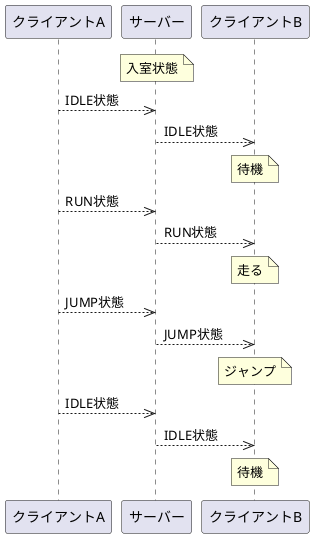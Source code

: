 @startuml
'https://plantuml.com/sequence-diagram
participant クライアントA
participant サーバー
participant クライアントB

note over サーバー:入室状態
クライアントA-->>サーバー:IDLE状態
サーバー-->>クライアントB:IDLE状態
note over クライアントB:待機

クライアントA-->>サーバー:RUN状態
サーバー-->>クライアントB:RUN状態
note over クライアントB:走る

クライアントA-->>サーバー:JUMP状態
サーバー-->>クライアントB:JUMP状態
note over クライアントB:ジャンプ

クライアントA-->>サーバー:IDLE状態
サーバー-->>クライアントB:IDLE状態
note over クライアントB:待機

@enduml